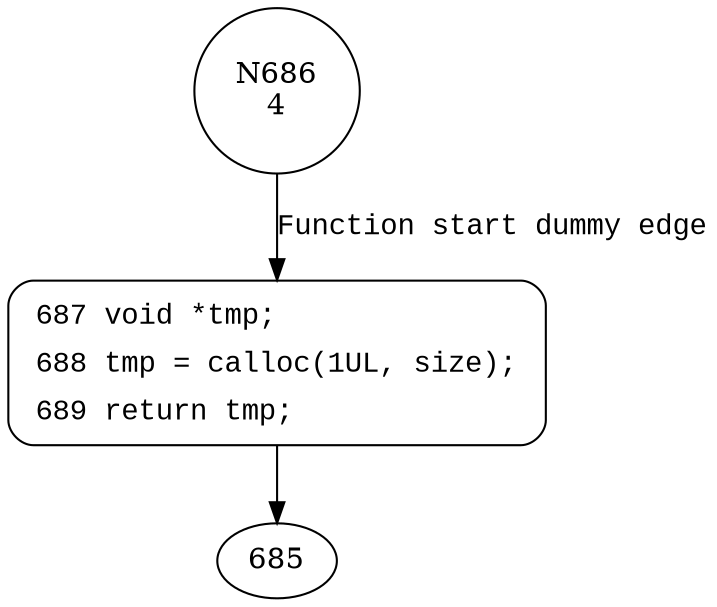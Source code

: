 digraph ldv_reference_zalloc {
686 [shape="circle" label="N686\n4"]
687 [shape="circle" label="N687\n3"]
687 [style="filled,bold" penwidth="1" fillcolor="white" fontname="Courier New" shape="Mrecord" label=<<table border="0" cellborder="0" cellpadding="3" bgcolor="white"><tr><td align="right">687</td><td align="left">void *tmp;</td></tr><tr><td align="right">688</td><td align="left">tmp = calloc(1UL, size);</td></tr><tr><td align="right">689</td><td align="left">return tmp;</td></tr></table>>]
687 -> 685[label=""]
686 -> 687 [label="Function start dummy edge" fontname="Courier New"]
}